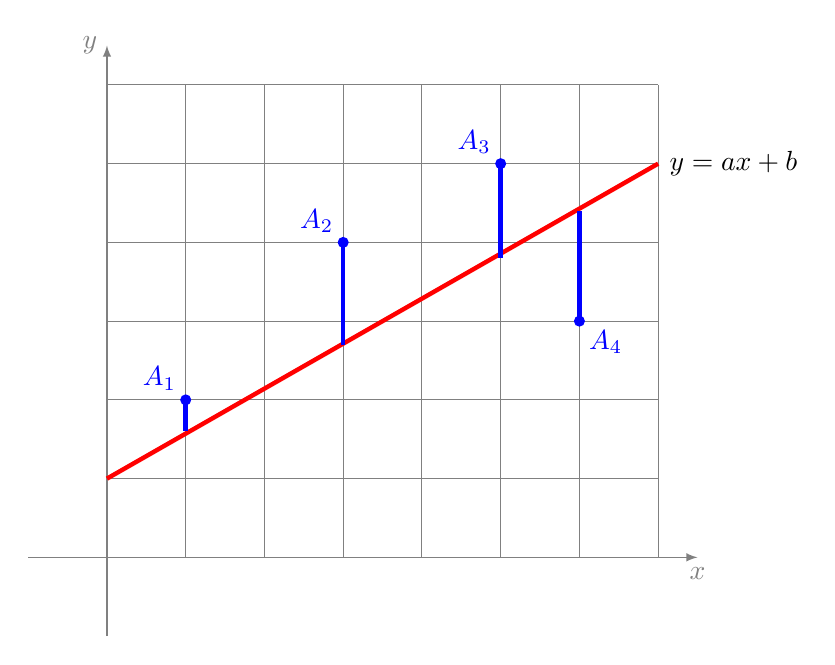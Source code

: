 \begin{tikzpicture}

\draw[->,>=latex, gray] (-1,0)--(7.5,0) node[below] {$x$};
\draw[->,>=latex, gray] (0,-1)--(0,6.5) node[left] {$y$};
\draw[gray] (0,0) grid (7,6);

\coordinate (A) at (1,2);
\coordinate (B) at (3,4);
\coordinate (C) at (5,5);
\coordinate (D) at (6,3);

\fill[blue] (A) circle (2pt) node[above  left]{$A_1$};
\fill[blue] (B) circle (2pt) node[above left]{$A_2$};
\fill[blue] (C) circle (2pt) node[above left]{$A_3$};
\fill[blue] (D) circle (2pt) node[below right]{$A_4$};

\draw[red,ultra thick] (0,1) -- (7,5) node[black, right]{$y=ax+b$};

\draw[ultra thick, blue] (A)--(1,1.6);
\draw[ultra thick, blue] (B)--(3,2.7);
\draw[ultra thick, blue] (C)--(5,3.8);
\draw[ultra thick, blue] (D)--(6,4.4);

\end{tikzpicture}